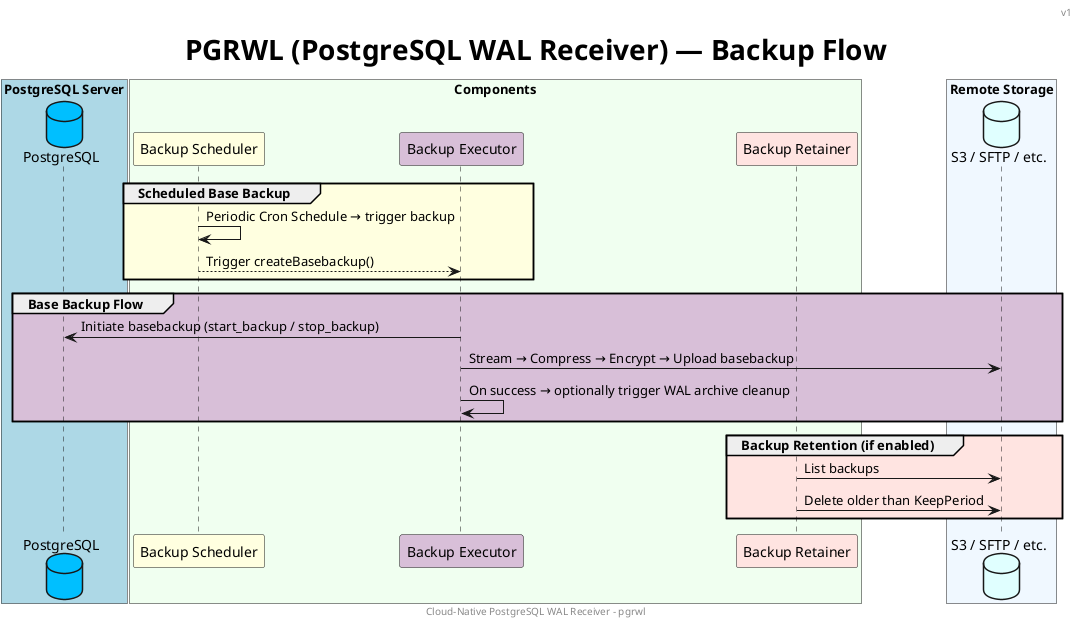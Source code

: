 @startuml flow

title "PGRWL (PostgreSQL WAL Receiver) — Backup Flow"
footer Cloud-Native PostgreSQL WAL Receiver - pgrwl
header "v1"
scale max 860 height

skinparam TitleFontSize 28

box "PostgreSQL Server" #LightBlue
  database "PostgreSQL" as PG #DeepSkyBlue
end box

box "Components" #HoneyDew
  participant "Backup Scheduler" as Scheduler #LightYellow
  participant "Backup Executor" as BackupExec #Thistle
  participant "Backup Retainer" as Retainer #MistyRose
end box

box "Remote Storage" #AliceBlue
  database "S3 / SFTP / etc." as Storage #LightCyan
end box

group #LightYellow Scheduled Base Backup
  Scheduler -> Scheduler: Periodic Cron Schedule → trigger backup
  Scheduler --> BackupExec: Trigger createBasebackup()
end

group #Thistle Base Backup Flow
  BackupExec -> PG: Initiate basebackup (start_backup / stop_backup)
  BackupExec -> Storage: Stream → Compress → Encrypt → Upload basebackup
  BackupExec -> BackupExec: On success → optionally trigger WAL archive cleanup
end

group #MistyRose Backup Retention (if enabled)
  Retainer -> Storage: List backups
  Retainer -> Storage: Delete older than KeepPeriod
end

@enduml

